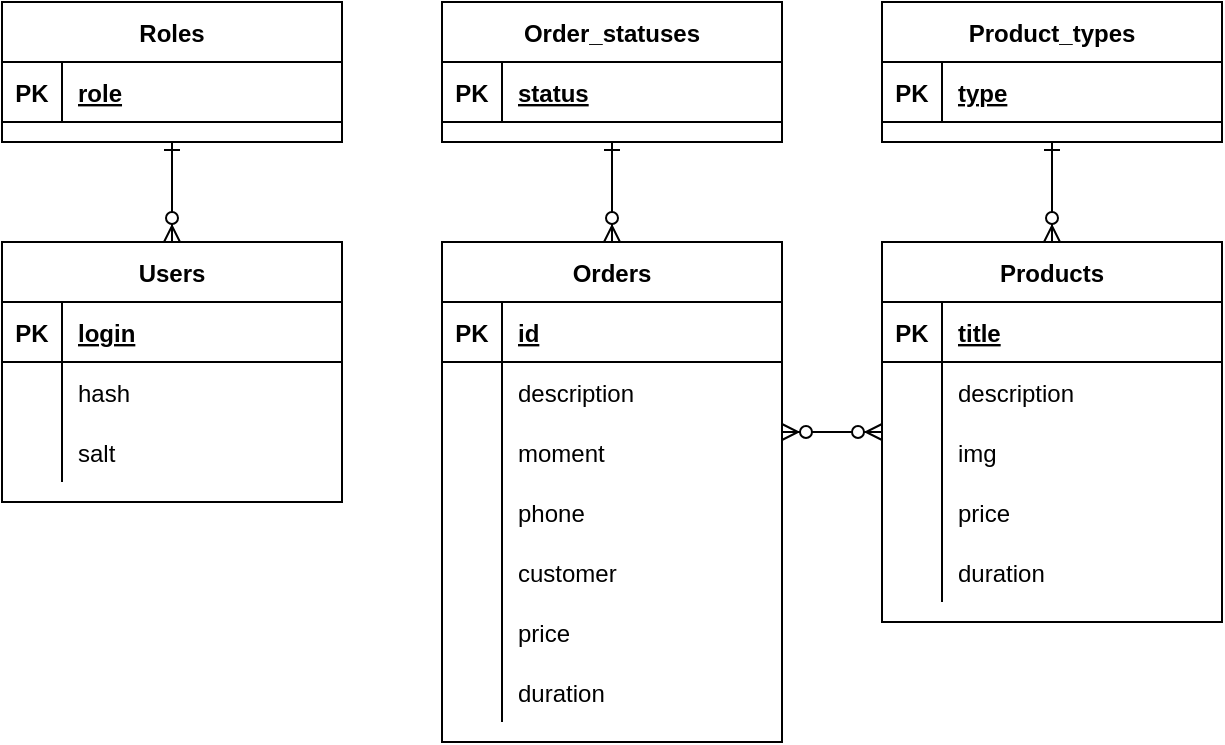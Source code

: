 <mxfile version="14.1.8" type="device"><diagram id="R2lEEEUBdFMjLlhIrx00" name="Page-1"><mxGraphModel dx="1086" dy="1906" grid="1" gridSize="10" guides="1" tooltips="1" connect="1" arrows="1" fold="1" page="1" pageScale="1" pageWidth="850" pageHeight="1100" math="0" shadow="0" extFonts="Permanent Marker^https://fonts.googleapis.com/css?family=Permanent+Marker"><root><mxCell id="0"/><mxCell id="1" parent="0"/><mxCell id="iR6gG3T4usAufllgeYIM-13" value="Roles" style="shape=table;startSize=30;container=1;collapsible=1;childLayout=tableLayout;fixedRows=1;rowLines=0;fontStyle=1;align=center;resizeLast=1;" parent="1" vertex="1"><mxGeometry x="150" y="-410" width="170" height="70" as="geometry"/></mxCell><mxCell id="iR6gG3T4usAufllgeYIM-14" value="" style="shape=partialRectangle;collapsible=0;dropTarget=0;pointerEvents=0;fillColor=none;points=[[0,0.5],[1,0.5]];portConstraint=eastwest;top=0;left=0;right=0;bottom=1;" parent="iR6gG3T4usAufllgeYIM-13" vertex="1"><mxGeometry y="30" width="170" height="30" as="geometry"/></mxCell><mxCell id="iR6gG3T4usAufllgeYIM-15" value="PK" style="shape=partialRectangle;overflow=hidden;connectable=0;fillColor=none;top=0;left=0;bottom=0;right=0;fontStyle=1;" parent="iR6gG3T4usAufllgeYIM-14" vertex="1"><mxGeometry width="30" height="30" as="geometry"/></mxCell><mxCell id="iR6gG3T4usAufllgeYIM-16" value="role" style="shape=partialRectangle;overflow=hidden;connectable=0;fillColor=none;top=0;left=0;bottom=0;right=0;align=left;spacingLeft=6;fontStyle=5;" parent="iR6gG3T4usAufllgeYIM-14" vertex="1"><mxGeometry x="30" width="140" height="30" as="geometry"/></mxCell><mxCell id="iR6gG3T4usAufllgeYIM-29" value="Users" style="shape=table;startSize=30;container=1;collapsible=1;childLayout=tableLayout;fixedRows=1;rowLines=0;fontStyle=1;align=center;resizeLast=1;" parent="1" vertex="1"><mxGeometry x="150" y="-290" width="170" height="130" as="geometry"/></mxCell><mxCell id="iR6gG3T4usAufllgeYIM-30" value="" style="shape=partialRectangle;collapsible=0;dropTarget=0;pointerEvents=0;fillColor=none;points=[[0,0.5],[1,0.5]];portConstraint=eastwest;top=0;left=0;right=0;bottom=1;" parent="iR6gG3T4usAufllgeYIM-29" vertex="1"><mxGeometry y="30" width="170" height="30" as="geometry"/></mxCell><mxCell id="iR6gG3T4usAufllgeYIM-31" value="PK" style="shape=partialRectangle;overflow=hidden;connectable=0;fillColor=none;top=0;left=0;bottom=0;right=0;fontStyle=1;" parent="iR6gG3T4usAufllgeYIM-30" vertex="1"><mxGeometry width="30" height="30" as="geometry"/></mxCell><mxCell id="iR6gG3T4usAufllgeYIM-32" value="login" style="shape=partialRectangle;overflow=hidden;connectable=0;fillColor=none;top=0;left=0;bottom=0;right=0;align=left;spacingLeft=6;fontStyle=5;" parent="iR6gG3T4usAufllgeYIM-30" vertex="1"><mxGeometry x="30" width="140" height="30" as="geometry"/></mxCell><mxCell id="iR6gG3T4usAufllgeYIM-48" style="shape=partialRectangle;collapsible=0;dropTarget=0;pointerEvents=0;fillColor=none;points=[[0,0.5],[1,0.5]];portConstraint=eastwest;top=0;left=0;right=0;bottom=0;" parent="iR6gG3T4usAufllgeYIM-29" vertex="1"><mxGeometry y="60" width="170" height="30" as="geometry"/></mxCell><mxCell id="iR6gG3T4usAufllgeYIM-49" style="shape=partialRectangle;overflow=hidden;connectable=0;fillColor=none;top=0;left=0;bottom=0;right=0;" parent="iR6gG3T4usAufllgeYIM-48" vertex="1"><mxGeometry width="30" height="30" as="geometry"/></mxCell><mxCell id="iR6gG3T4usAufllgeYIM-50" value="hash" style="shape=partialRectangle;overflow=hidden;connectable=0;fillColor=none;top=0;left=0;bottom=0;right=0;align=left;spacingLeft=6;" parent="iR6gG3T4usAufllgeYIM-48" vertex="1"><mxGeometry x="30" width="140" height="30" as="geometry"/></mxCell><mxCell id="iR6gG3T4usAufllgeYIM-45" style="shape=partialRectangle;collapsible=0;dropTarget=0;pointerEvents=0;fillColor=none;points=[[0,0.5],[1,0.5]];portConstraint=eastwest;top=0;left=0;right=0;bottom=0;" parent="iR6gG3T4usAufllgeYIM-29" vertex="1"><mxGeometry y="90" width="170" height="30" as="geometry"/></mxCell><mxCell id="iR6gG3T4usAufllgeYIM-46" style="shape=partialRectangle;overflow=hidden;connectable=0;fillColor=none;top=0;left=0;bottom=0;right=0;" parent="iR6gG3T4usAufllgeYIM-45" vertex="1"><mxGeometry width="30" height="30" as="geometry"/></mxCell><mxCell id="iR6gG3T4usAufllgeYIM-47" value="salt" style="shape=partialRectangle;overflow=hidden;connectable=0;fillColor=none;top=0;left=0;bottom=0;right=0;align=left;spacingLeft=6;" parent="iR6gG3T4usAufllgeYIM-45" vertex="1"><mxGeometry x="30" width="140" height="30" as="geometry"/></mxCell><mxCell id="iR6gG3T4usAufllgeYIM-51" value="" style="edgeStyle=elbowEdgeStyle;endArrow=ERzeroToMany;startArrow=ERone;endFill=1;startFill=0;rounded=0;" parent="1" source="iR6gG3T4usAufllgeYIM-13" target="iR6gG3T4usAufllgeYIM-29" edge="1"><mxGeometry width="100" height="100" relative="1" as="geometry"><mxPoint x="330" y="370" as="sourcePoint"/><mxPoint x="410" y="400" as="targetPoint"/></mxGeometry></mxCell><mxCell id="iR6gG3T4usAufllgeYIM-53" value="Orders" style="shape=table;startSize=30;container=1;collapsible=1;childLayout=tableLayout;fixedRows=1;rowLines=0;fontStyle=1;align=center;resizeLast=1;" parent="1" vertex="1"><mxGeometry x="370" y="-290" width="170" height="250" as="geometry"/></mxCell><mxCell id="iR6gG3T4usAufllgeYIM-54" value="" style="shape=partialRectangle;collapsible=0;dropTarget=0;pointerEvents=0;fillColor=none;points=[[0,0.5],[1,0.5]];portConstraint=eastwest;top=0;left=0;right=0;bottom=1;" parent="iR6gG3T4usAufllgeYIM-53" vertex="1"><mxGeometry y="30" width="170" height="30" as="geometry"/></mxCell><mxCell id="iR6gG3T4usAufllgeYIM-55" value="PK" style="shape=partialRectangle;overflow=hidden;connectable=0;fillColor=none;top=0;left=0;bottom=0;right=0;fontStyle=1;" parent="iR6gG3T4usAufllgeYIM-54" vertex="1"><mxGeometry width="30" height="30" as="geometry"/></mxCell><mxCell id="iR6gG3T4usAufllgeYIM-56" value="id" style="shape=partialRectangle;overflow=hidden;connectable=0;fillColor=none;top=0;left=0;bottom=0;right=0;align=left;spacingLeft=6;fontStyle=5;" parent="iR6gG3T4usAufllgeYIM-54" vertex="1"><mxGeometry x="30" width="140" height="30" as="geometry"/></mxCell><mxCell id="iR6gG3T4usAufllgeYIM-57" value="" style="shape=partialRectangle;collapsible=0;dropTarget=0;pointerEvents=0;fillColor=none;points=[[0,0.5],[1,0.5]];portConstraint=eastwest;top=0;left=0;right=0;bottom=0;" parent="iR6gG3T4usAufllgeYIM-53" vertex="1"><mxGeometry y="60" width="170" height="30" as="geometry"/></mxCell><mxCell id="iR6gG3T4usAufllgeYIM-58" value="" style="shape=partialRectangle;overflow=hidden;connectable=0;fillColor=none;top=0;left=0;bottom=0;right=0;" parent="iR6gG3T4usAufllgeYIM-57" vertex="1"><mxGeometry width="30" height="30" as="geometry"/></mxCell><mxCell id="iR6gG3T4usAufllgeYIM-59" value="description" style="shape=partialRectangle;overflow=hidden;connectable=0;fillColor=none;top=0;left=0;bottom=0;right=0;align=left;spacingLeft=6;" parent="iR6gG3T4usAufllgeYIM-57" vertex="1"><mxGeometry x="30" width="140" height="30" as="geometry"/></mxCell><mxCell id="iR6gG3T4usAufllgeYIM-60" style="shape=partialRectangle;collapsible=0;dropTarget=0;pointerEvents=0;fillColor=none;points=[[0,0.5],[1,0.5]];portConstraint=eastwest;top=0;left=0;right=0;bottom=0;" parent="iR6gG3T4usAufllgeYIM-53" vertex="1"><mxGeometry y="90" width="170" height="30" as="geometry"/></mxCell><mxCell id="iR6gG3T4usAufllgeYIM-61" style="shape=partialRectangle;overflow=hidden;connectable=0;fillColor=none;top=0;left=0;bottom=0;right=0;" parent="iR6gG3T4usAufllgeYIM-60" vertex="1"><mxGeometry width="30" height="30" as="geometry"/></mxCell><mxCell id="iR6gG3T4usAufllgeYIM-62" value="moment" style="shape=partialRectangle;overflow=hidden;connectable=0;fillColor=none;top=0;left=0;bottom=0;right=0;align=left;spacingLeft=6;" parent="iR6gG3T4usAufllgeYIM-60" vertex="1"><mxGeometry x="30" width="140" height="30" as="geometry"/></mxCell><mxCell id="iR6gG3T4usAufllgeYIM-63" style="shape=partialRectangle;collapsible=0;dropTarget=0;pointerEvents=0;fillColor=none;points=[[0,0.5],[1,0.5]];portConstraint=eastwest;top=0;left=0;right=0;bottom=0;" parent="iR6gG3T4usAufllgeYIM-53" vertex="1"><mxGeometry y="120" width="170" height="30" as="geometry"/></mxCell><mxCell id="iR6gG3T4usAufllgeYIM-64" style="shape=partialRectangle;overflow=hidden;connectable=0;fillColor=none;top=0;left=0;bottom=0;right=0;" parent="iR6gG3T4usAufllgeYIM-63" vertex="1"><mxGeometry width="30" height="30" as="geometry"/></mxCell><mxCell id="iR6gG3T4usAufllgeYIM-65" value="phone" style="shape=partialRectangle;overflow=hidden;connectable=0;fillColor=none;top=0;left=0;bottom=0;right=0;align=left;spacingLeft=6;" parent="iR6gG3T4usAufllgeYIM-63" vertex="1"><mxGeometry x="30" width="140" height="30" as="geometry"/></mxCell><mxCell id="iR6gG3T4usAufllgeYIM-149" style="shape=partialRectangle;collapsible=0;dropTarget=0;pointerEvents=0;fillColor=none;points=[[0,0.5],[1,0.5]];portConstraint=eastwest;top=0;left=0;right=0;bottom=0;" parent="iR6gG3T4usAufllgeYIM-53" vertex="1"><mxGeometry y="150" width="170" height="30" as="geometry"/></mxCell><mxCell id="iR6gG3T4usAufllgeYIM-150" style="shape=partialRectangle;overflow=hidden;connectable=0;fillColor=none;top=0;left=0;bottom=0;right=0;" parent="iR6gG3T4usAufllgeYIM-149" vertex="1"><mxGeometry width="30" height="30" as="geometry"/></mxCell><mxCell id="iR6gG3T4usAufllgeYIM-151" value="customer" style="shape=partialRectangle;overflow=hidden;connectable=0;fillColor=none;top=0;left=0;bottom=0;right=0;align=left;spacingLeft=6;" parent="iR6gG3T4usAufllgeYIM-149" vertex="1"><mxGeometry x="30" width="140" height="30" as="geometry"/></mxCell><mxCell id="iR6gG3T4usAufllgeYIM-66" style="shape=partialRectangle;collapsible=0;dropTarget=0;pointerEvents=0;fillColor=none;points=[[0,0.5],[1,0.5]];portConstraint=eastwest;top=0;left=0;right=0;bottom=0;" parent="iR6gG3T4usAufllgeYIM-53" vertex="1"><mxGeometry y="180" width="170" height="30" as="geometry"/></mxCell><mxCell id="iR6gG3T4usAufllgeYIM-67" value="" style="shape=partialRectangle;overflow=hidden;connectable=0;fillColor=none;top=0;left=0;bottom=0;right=0;" parent="iR6gG3T4usAufllgeYIM-66" vertex="1"><mxGeometry width="30" height="30" as="geometry"/></mxCell><mxCell id="iR6gG3T4usAufllgeYIM-68" value="price" style="shape=partialRectangle;overflow=hidden;connectable=0;fillColor=none;top=0;left=0;bottom=0;right=0;align=left;spacingLeft=6;" parent="iR6gG3T4usAufllgeYIM-66" vertex="1"><mxGeometry x="30" width="140" height="30" as="geometry"/></mxCell><mxCell id="2zhLSCqSdV-urNaq-oJ--21" style="shape=partialRectangle;collapsible=0;dropTarget=0;pointerEvents=0;fillColor=none;points=[[0,0.5],[1,0.5]];portConstraint=eastwest;top=0;left=0;right=0;bottom=0;" parent="iR6gG3T4usAufllgeYIM-53" vertex="1"><mxGeometry y="210" width="170" height="30" as="geometry"/></mxCell><mxCell id="2zhLSCqSdV-urNaq-oJ--22" style="shape=partialRectangle;overflow=hidden;connectable=0;fillColor=none;top=0;left=0;bottom=0;right=0;" parent="2zhLSCqSdV-urNaq-oJ--21" vertex="1"><mxGeometry width="30" height="30" as="geometry"/></mxCell><mxCell id="2zhLSCqSdV-urNaq-oJ--23" value="duration" style="shape=partialRectangle;overflow=hidden;connectable=0;fillColor=none;top=0;left=0;bottom=0;right=0;align=left;spacingLeft=6;" parent="2zhLSCqSdV-urNaq-oJ--21" vertex="1"><mxGeometry x="30" width="140" height="30" as="geometry"/></mxCell><mxCell id="iR6gG3T4usAufllgeYIM-75" value="Products" style="shape=table;startSize=30;container=1;collapsible=1;childLayout=tableLayout;fixedRows=1;rowLines=0;fontStyle=1;align=center;resizeLast=1;" parent="1" vertex="1"><mxGeometry x="590" y="-290" width="170" height="190" as="geometry"/></mxCell><mxCell id="iR6gG3T4usAufllgeYIM-76" value="" style="shape=partialRectangle;collapsible=0;dropTarget=0;pointerEvents=0;fillColor=none;points=[[0,0.5],[1,0.5]];portConstraint=eastwest;top=0;left=0;right=0;bottom=1;" parent="iR6gG3T4usAufllgeYIM-75" vertex="1"><mxGeometry y="30" width="170" height="30" as="geometry"/></mxCell><mxCell id="iR6gG3T4usAufllgeYIM-77" value="PK" style="shape=partialRectangle;overflow=hidden;connectable=0;fillColor=none;top=0;left=0;bottom=0;right=0;fontStyle=1;" parent="iR6gG3T4usAufllgeYIM-76" vertex="1"><mxGeometry width="30" height="30" as="geometry"/></mxCell><mxCell id="iR6gG3T4usAufllgeYIM-78" value="title" style="shape=partialRectangle;overflow=hidden;connectable=0;fillColor=none;top=0;left=0;bottom=0;right=0;align=left;spacingLeft=6;fontStyle=5;" parent="iR6gG3T4usAufllgeYIM-76" vertex="1"><mxGeometry x="30" width="140" height="30" as="geometry"/></mxCell><mxCell id="iR6gG3T4usAufllgeYIM-82" style="shape=partialRectangle;collapsible=0;dropTarget=0;pointerEvents=0;fillColor=none;points=[[0,0.5],[1,0.5]];portConstraint=eastwest;top=0;left=0;right=0;bottom=0;" parent="iR6gG3T4usAufllgeYIM-75" vertex="1"><mxGeometry y="60" width="170" height="30" as="geometry"/></mxCell><mxCell id="iR6gG3T4usAufllgeYIM-83" style="shape=partialRectangle;overflow=hidden;connectable=0;fillColor=none;top=0;left=0;bottom=0;right=0;" parent="iR6gG3T4usAufllgeYIM-82" vertex="1"><mxGeometry width="30" height="30" as="geometry"/></mxCell><mxCell id="iR6gG3T4usAufllgeYIM-84" value="description" style="shape=partialRectangle;overflow=hidden;connectable=0;fillColor=none;top=0;left=0;bottom=0;right=0;align=left;spacingLeft=6;" parent="iR6gG3T4usAufllgeYIM-82" vertex="1"><mxGeometry x="30" width="140" height="30" as="geometry"/></mxCell><mxCell id="iR6gG3T4usAufllgeYIM-85" style="shape=partialRectangle;collapsible=0;dropTarget=0;pointerEvents=0;fillColor=none;points=[[0,0.5],[1,0.5]];portConstraint=eastwest;top=0;left=0;right=0;bottom=0;" parent="iR6gG3T4usAufllgeYIM-75" vertex="1"><mxGeometry y="90" width="170" height="30" as="geometry"/></mxCell><mxCell id="iR6gG3T4usAufllgeYIM-86" style="shape=partialRectangle;overflow=hidden;connectable=0;fillColor=none;top=0;left=0;bottom=0;right=0;" parent="iR6gG3T4usAufllgeYIM-85" vertex="1"><mxGeometry width="30" height="30" as="geometry"/></mxCell><mxCell id="iR6gG3T4usAufllgeYIM-87" value="img" style="shape=partialRectangle;overflow=hidden;connectable=0;fillColor=none;top=0;left=0;bottom=0;right=0;align=left;spacingLeft=6;" parent="iR6gG3T4usAufllgeYIM-85" vertex="1"><mxGeometry x="30" width="140" height="30" as="geometry"/></mxCell><mxCell id="iR6gG3T4usAufllgeYIM-111" style="shape=partialRectangle;collapsible=0;dropTarget=0;pointerEvents=0;fillColor=none;points=[[0,0.5],[1,0.5]];portConstraint=eastwest;top=0;left=0;right=0;bottom=0;" parent="iR6gG3T4usAufllgeYIM-75" vertex="1"><mxGeometry y="120" width="170" height="30" as="geometry"/></mxCell><mxCell id="iR6gG3T4usAufllgeYIM-112" style="shape=partialRectangle;overflow=hidden;connectable=0;fillColor=none;top=0;left=0;bottom=0;right=0;" parent="iR6gG3T4usAufllgeYIM-111" vertex="1"><mxGeometry width="30" height="30" as="geometry"/></mxCell><mxCell id="iR6gG3T4usAufllgeYIM-113" value="price" style="shape=partialRectangle;overflow=hidden;connectable=0;fillColor=none;top=0;left=0;bottom=0;right=0;align=left;spacingLeft=6;" parent="iR6gG3T4usAufllgeYIM-111" vertex="1"><mxGeometry x="30" width="140" height="30" as="geometry"/></mxCell><mxCell id="2zhLSCqSdV-urNaq-oJ--2" style="shape=partialRectangle;collapsible=0;dropTarget=0;pointerEvents=0;fillColor=none;points=[[0,0.5],[1,0.5]];portConstraint=eastwest;top=0;left=0;right=0;bottom=0;" parent="iR6gG3T4usAufllgeYIM-75" vertex="1"><mxGeometry y="150" width="170" height="30" as="geometry"/></mxCell><mxCell id="2zhLSCqSdV-urNaq-oJ--3" style="shape=partialRectangle;overflow=hidden;connectable=0;fillColor=none;top=0;left=0;bottom=0;right=0;" parent="2zhLSCqSdV-urNaq-oJ--2" vertex="1"><mxGeometry width="30" height="30" as="geometry"/></mxCell><mxCell id="2zhLSCqSdV-urNaq-oJ--4" value="duration" style="shape=partialRectangle;overflow=hidden;connectable=0;fillColor=none;top=0;left=0;bottom=0;right=0;align=left;spacingLeft=6;" parent="2zhLSCqSdV-urNaq-oJ--2" vertex="1"><mxGeometry x="30" width="140" height="30" as="geometry"/></mxCell><mxCell id="iR6gG3T4usAufllgeYIM-97" value="Product_types" style="shape=table;startSize=30;container=1;collapsible=1;childLayout=tableLayout;fixedRows=1;rowLines=0;fontStyle=1;align=center;resizeLast=1;" parent="1" vertex="1"><mxGeometry x="590" y="-410" width="170" height="70" as="geometry"/></mxCell><mxCell id="iR6gG3T4usAufllgeYIM-98" value="" style="shape=partialRectangle;collapsible=0;dropTarget=0;pointerEvents=0;fillColor=none;points=[[0,0.5],[1,0.5]];portConstraint=eastwest;top=0;left=0;right=0;bottom=1;" parent="iR6gG3T4usAufllgeYIM-97" vertex="1"><mxGeometry y="30" width="170" height="30" as="geometry"/></mxCell><mxCell id="iR6gG3T4usAufllgeYIM-99" value="PK" style="shape=partialRectangle;overflow=hidden;connectable=0;fillColor=none;top=0;left=0;bottom=0;right=0;fontStyle=1;" parent="iR6gG3T4usAufllgeYIM-98" vertex="1"><mxGeometry width="30" height="30" as="geometry"/></mxCell><mxCell id="iR6gG3T4usAufllgeYIM-100" value="type" style="shape=partialRectangle;overflow=hidden;connectable=0;fillColor=none;top=0;left=0;bottom=0;right=0;align=left;spacingLeft=6;fontStyle=5;" parent="iR6gG3T4usAufllgeYIM-98" vertex="1"><mxGeometry x="30" width="140" height="30" as="geometry"/></mxCell><mxCell id="iR6gG3T4usAufllgeYIM-110" value="" style="edgeStyle=elbowEdgeStyle;endArrow=ERzeroToMany;startArrow=ERone;endFill=1;startFill=0;rounded=0;" parent="1" source="iR6gG3T4usAufllgeYIM-97" target="iR6gG3T4usAufllgeYIM-75" edge="1"><mxGeometry width="100" height="100" relative="1" as="geometry"><mxPoint x="245" y="360" as="sourcePoint"/><mxPoint x="245" y="320" as="targetPoint"/><Array as="points"><mxPoint x="635" y="-220"/><mxPoint x="410" y="560"/></Array></mxGeometry></mxCell><mxCell id="2zhLSCqSdV-urNaq-oJ--5" value="Order_statuses" style="shape=table;startSize=30;container=1;collapsible=1;childLayout=tableLayout;fixedRows=1;rowLines=0;fontStyle=1;align=center;resizeLast=1;" parent="1" vertex="1"><mxGeometry x="370" y="-410" width="170" height="70" as="geometry"/></mxCell><mxCell id="2zhLSCqSdV-urNaq-oJ--6" value="" style="shape=partialRectangle;collapsible=0;dropTarget=0;pointerEvents=0;fillColor=none;points=[[0,0.5],[1,0.5]];portConstraint=eastwest;top=0;left=0;right=0;bottom=1;" parent="2zhLSCqSdV-urNaq-oJ--5" vertex="1"><mxGeometry y="30" width="170" height="30" as="geometry"/></mxCell><mxCell id="2zhLSCqSdV-urNaq-oJ--7" value="PK" style="shape=partialRectangle;overflow=hidden;connectable=0;fillColor=none;top=0;left=0;bottom=0;right=0;fontStyle=1;" parent="2zhLSCqSdV-urNaq-oJ--6" vertex="1"><mxGeometry width="30" height="30" as="geometry"/></mxCell><mxCell id="2zhLSCqSdV-urNaq-oJ--8" value="status" style="shape=partialRectangle;overflow=hidden;connectable=0;fillColor=none;top=0;left=0;bottom=0;right=0;align=left;spacingLeft=6;fontStyle=5;" parent="2zhLSCqSdV-urNaq-oJ--6" vertex="1"><mxGeometry x="30" width="140" height="30" as="geometry"/></mxCell><mxCell id="2zhLSCqSdV-urNaq-oJ--24" value="" style="edgeStyle=elbowEdgeStyle;endArrow=ERzeroToMany;startArrow=ERone;endFill=1;startFill=0;rounded=0;" parent="1" source="2zhLSCqSdV-urNaq-oJ--5" target="iR6gG3T4usAufllgeYIM-53" edge="1"><mxGeometry width="100" height="100" relative="1" as="geometry"><mxPoint x="645" y="-240" as="sourcePoint"/><mxPoint x="645" y="-200" as="targetPoint"/></mxGeometry></mxCell><mxCell id="k8L5dwDXilwx4l3fACP3-4" value="" style="edgeStyle=elbowEdgeStyle;fontSize=12;html=1;endArrow=ERzeroToMany;endFill=1;startArrow=ERzeroToMany;rounded=0;elbow=vertical;" edge="1" parent="1" source="iR6gG3T4usAufllgeYIM-53" target="iR6gG3T4usAufllgeYIM-75"><mxGeometry width="100" height="100" relative="1" as="geometry"><mxPoint x="500" y="180" as="sourcePoint"/><mxPoint x="600" y="80" as="targetPoint"/></mxGeometry></mxCell></root></mxGraphModel></diagram></mxfile>